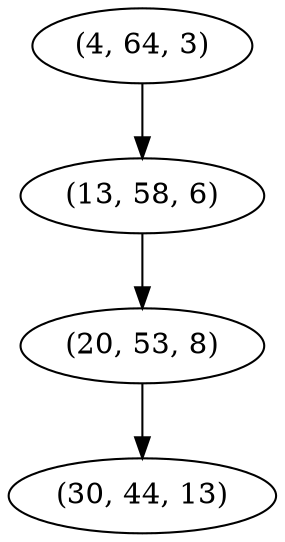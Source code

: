digraph tree {
    "(4, 64, 3)";
    "(13, 58, 6)";
    "(20, 53, 8)";
    "(30, 44, 13)";
    "(4, 64, 3)" -> "(13, 58, 6)";
    "(13, 58, 6)" -> "(20, 53, 8)";
    "(20, 53, 8)" -> "(30, 44, 13)";
}

